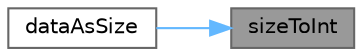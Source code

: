 digraph "sizeToInt"
{
 // INTERACTIVE_SVG=YES
 // LATEX_PDF_SIZE
  bgcolor="transparent";
  edge [fontname=Helvetica,fontsize=10,labelfontname=Helvetica,labelfontsize=10];
  node [fontname=Helvetica,fontsize=10,shape=box,height=0.2,width=0.4];
  rankdir="RL";
  Node1 [label="sizeToInt",height=0.2,width=0.4,color="gray40", fillcolor="grey60", style="filled", fontcolor="black",tooltip=" "];
  Node1 -> Node2 [dir="back",color="steelblue1",style="solid"];
  Node2 [label="dataAsSize",height=0.2,width=0.4,color="grey40", fillcolor="white", style="filled",URL="$classore_1_1data_1_1_plain_in_memory_report.html#a300fe56a69d33531dfa247b9c2e3d278",tooltip=" "];
}
